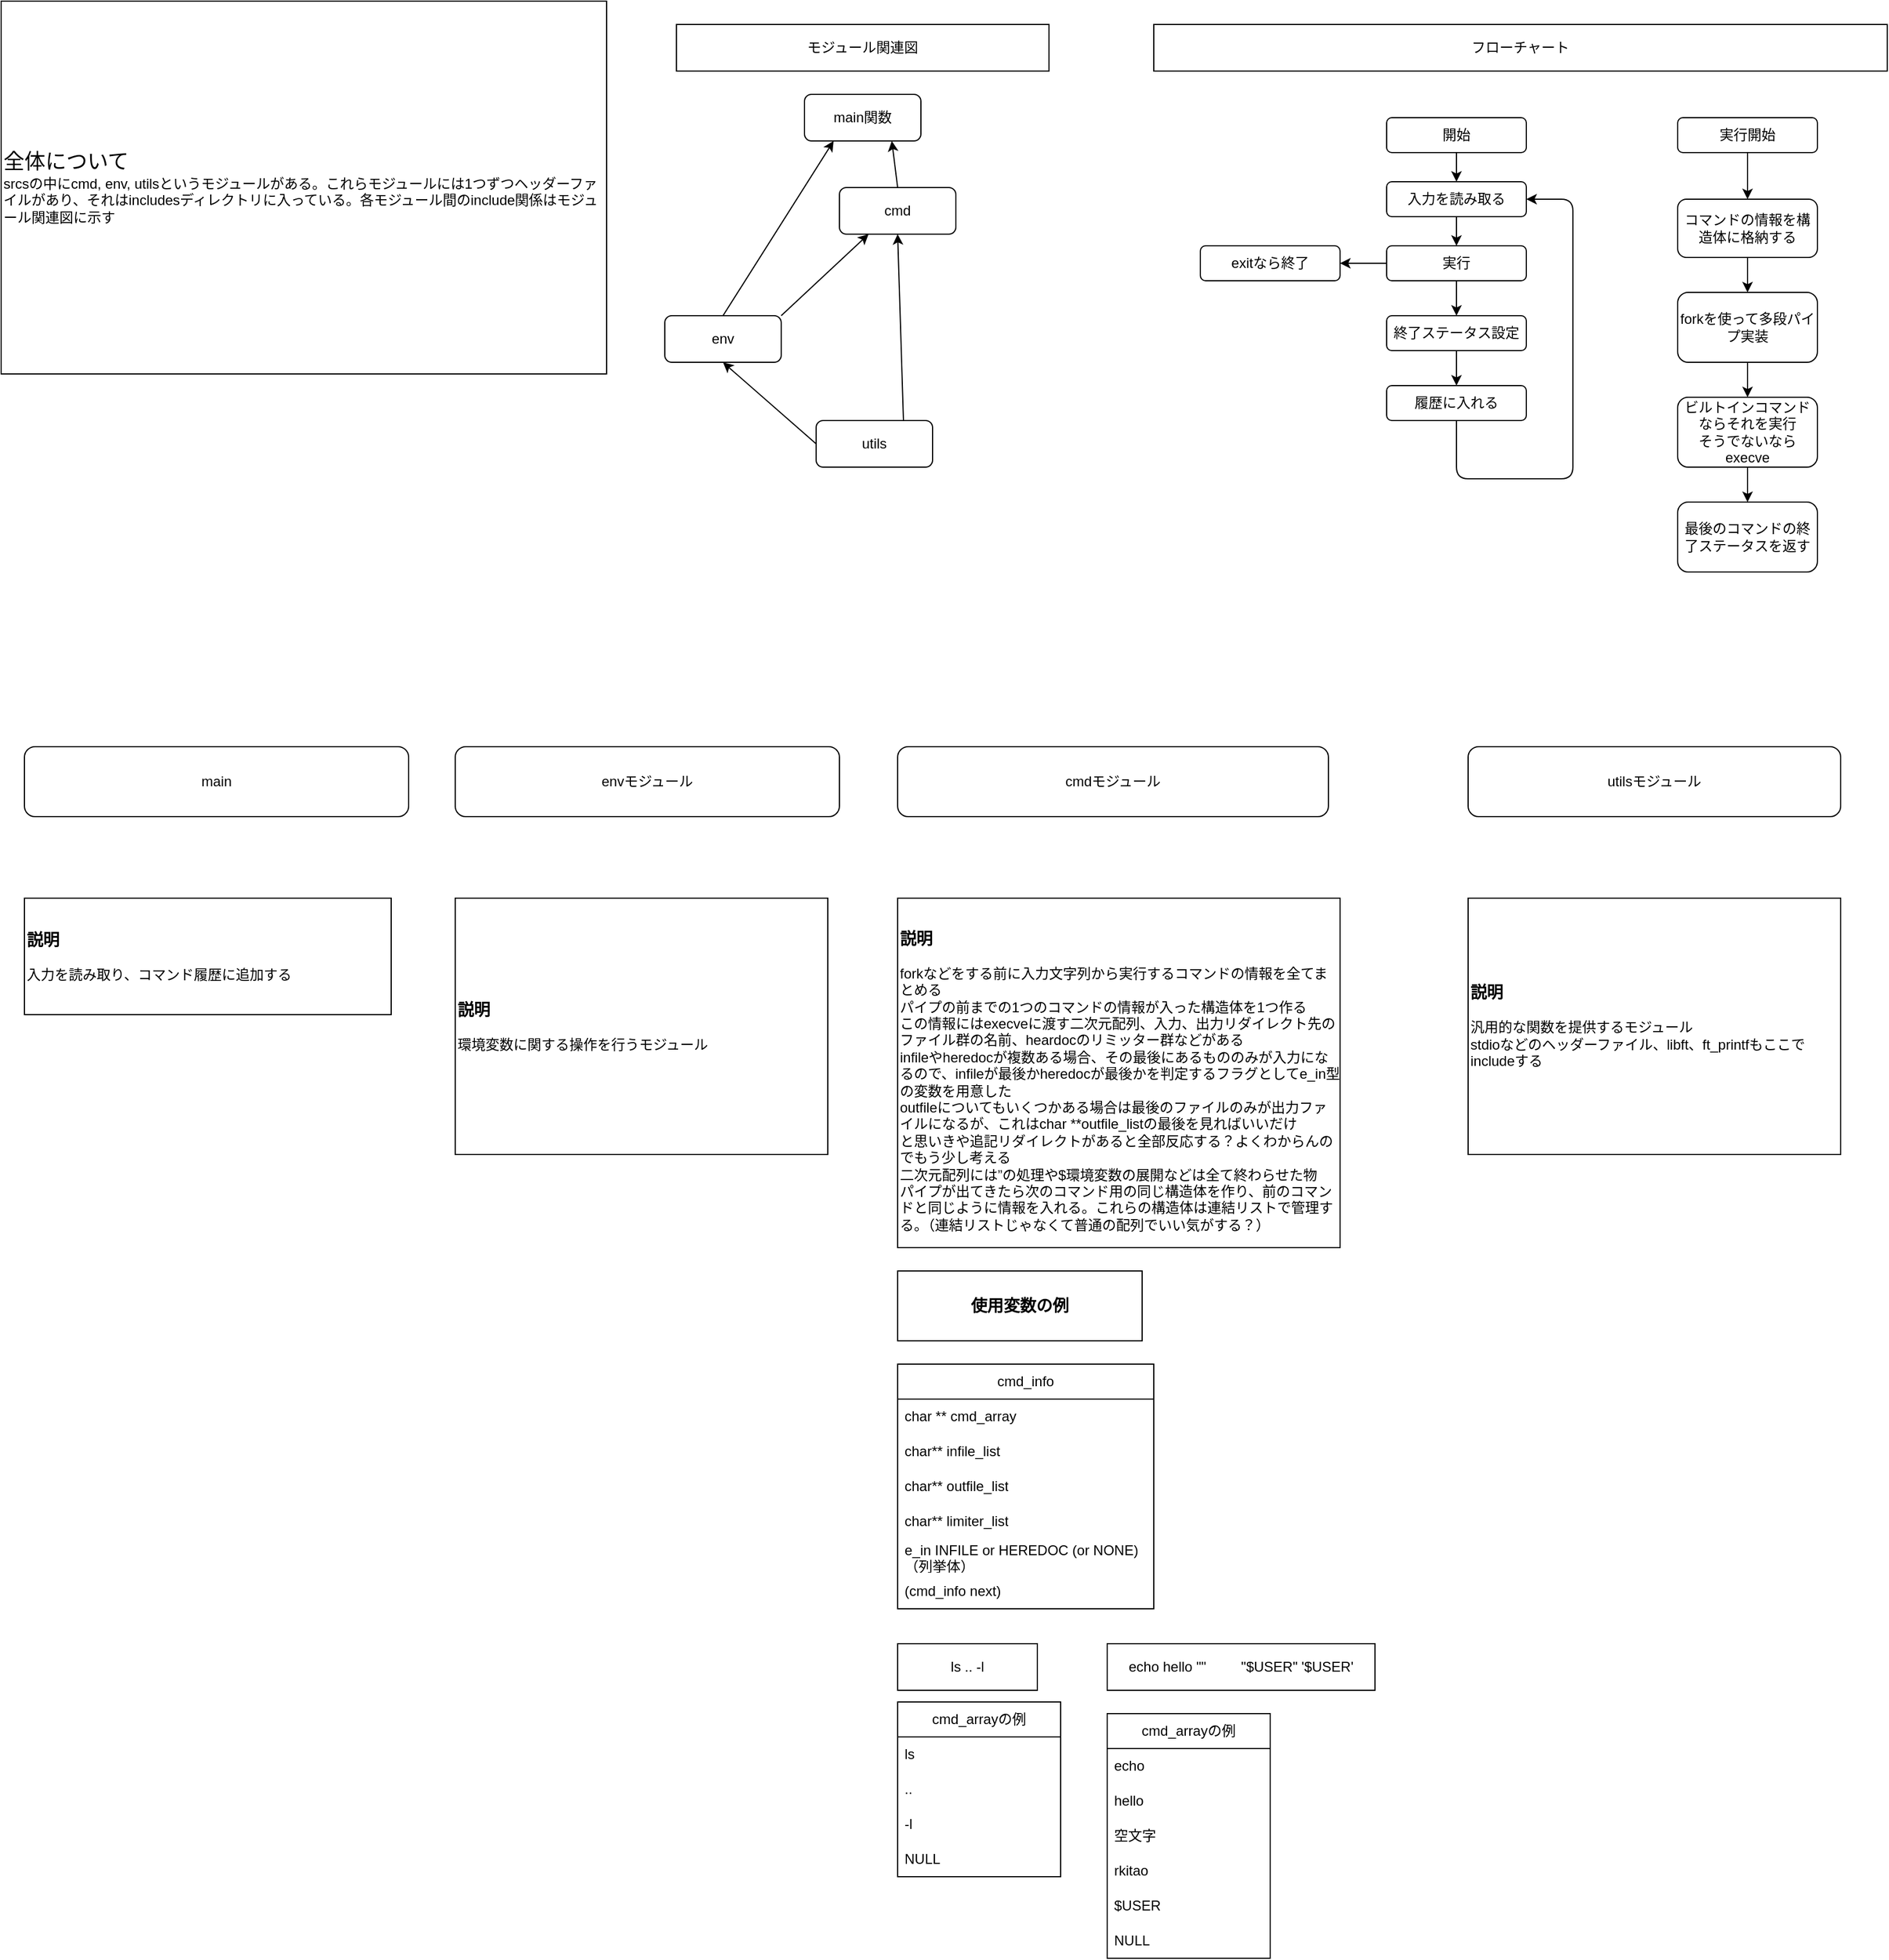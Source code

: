 <mxfile>
    <diagram id="GvdNMi-sKTnuqSEQmimu" name="ページ1">
        <mxGraphModel dx="1355" dy="1447" grid="1" gridSize="10" guides="1" tooltips="1" connect="1" arrows="1" fold="1" page="0" pageScale="1" pageWidth="827" pageHeight="1169" math="0" shadow="0">
            <root>
                <mxCell id="0"/>
                <mxCell id="1" parent="0"/>
                <mxCell id="4" value="cmdモジュール" style="rounded=1;whiteSpace=wrap;html=1;" parent="1" vertex="1">
                    <mxGeometry x="720" y="230" width="370" height="60" as="geometry"/>
                </mxCell>
                <mxCell id="5" value="envモジュール" style="rounded=1;whiteSpace=wrap;html=1;" parent="1" vertex="1">
                    <mxGeometry x="340" y="230" width="330" height="60" as="geometry"/>
                </mxCell>
                <mxCell id="6" value="utilsモジュール" style="rounded=1;whiteSpace=wrap;html=1;" parent="1" vertex="1">
                    <mxGeometry x="1210" y="230" width="320" height="60" as="geometry"/>
                </mxCell>
                <mxCell id="7" value="&lt;h3&gt;説明&lt;/h3&gt;forkなどをする前に入力文字列から実行するコマンドの情報を全てまとめる&lt;br&gt;パイプの前までの1つのコマンドの情報が入った構造体を1つ作る&lt;br&gt;この情報にはexecveに渡す二次元配列、入力、出力リダイレクト先のファイル群の名前、heardocのリミッター群などがある&lt;br&gt;infileやheredocが複数ある場合、その最後にあるもののみが入力になるので、infileが最後かheredocが最後かを判定するフラグとしてe_in型の変数を用意した&lt;br&gt;outfileについてもいくつかある場合は最後のファイルのみが出力ファイルになるが、これはchar **outfile_listの最後を見ればいいだけ&lt;br&gt;と思いきや追記リダイレクトがあると全部反応する？よくわからんのでもう少し考える&lt;br&gt;二次元配列には”の処理や$環境変数の展開などは全て終わらせた物&lt;br&gt;パイプが出てきたら次のコマンド用の同じ構造体を作り、前のコマンドと同じように情報を入れる。これらの構造体は連結リストで管理する。（連結リストじゃなくて普通の配列でいい気がする？）" style="rounded=0;whiteSpace=wrap;html=1;align=left;" parent="1" vertex="1">
                    <mxGeometry x="720" y="360" width="380" height="300" as="geometry"/>
                </mxCell>
                <mxCell id="8" value="cmd_info" style="swimlane;fontStyle=0;childLayout=stackLayout;horizontal=1;startSize=30;horizontalStack=0;resizeParent=1;resizeParentMax=0;resizeLast=0;collapsible=1;marginBottom=0;whiteSpace=wrap;html=1;" parent="1" vertex="1">
                    <mxGeometry x="720" y="760" width="220" height="210" as="geometry">
                        <mxRectangle x="350" y="720" width="90" height="30" as="alternateBounds"/>
                    </mxGeometry>
                </mxCell>
                <mxCell id="9" value="char ** cmd_array" style="text;strokeColor=none;fillColor=none;align=left;verticalAlign=middle;spacingLeft=4;spacingRight=4;overflow=hidden;points=[[0,0.5],[1,0.5]];portConstraint=eastwest;rotatable=0;whiteSpace=wrap;html=1;" parent="8" vertex="1">
                    <mxGeometry y="30" width="220" height="30" as="geometry"/>
                </mxCell>
                <mxCell id="10" value="char** infile_list" style="text;strokeColor=none;fillColor=none;align=left;verticalAlign=middle;spacingLeft=4;spacingRight=4;overflow=hidden;points=[[0,0.5],[1,0.5]];portConstraint=eastwest;rotatable=0;whiteSpace=wrap;html=1;" parent="8" vertex="1">
                    <mxGeometry y="60" width="220" height="30" as="geometry"/>
                </mxCell>
                <mxCell id="21" value="char** outfile_list" style="text;strokeColor=none;fillColor=none;align=left;verticalAlign=middle;spacingLeft=4;spacingRight=4;overflow=hidden;points=[[0,0.5],[1,0.5]];portConstraint=eastwest;rotatable=0;whiteSpace=wrap;html=1;" parent="8" vertex="1">
                    <mxGeometry y="90" width="220" height="30" as="geometry"/>
                </mxCell>
                <mxCell id="118" value="char** limiter_list" style="text;strokeColor=none;fillColor=none;align=left;verticalAlign=middle;spacingLeft=4;spacingRight=4;overflow=hidden;points=[[0,0.5],[1,0.5]];portConstraint=eastwest;rotatable=0;whiteSpace=wrap;html=1;" parent="8" vertex="1">
                    <mxGeometry y="120" width="220" height="30" as="geometry"/>
                </mxCell>
                <mxCell id="119" value="e_in INFILE or HEREDOC (or NONE)（列挙体）&amp;nbsp;" style="text;strokeColor=none;fillColor=none;align=left;verticalAlign=middle;spacingLeft=4;spacingRight=4;overflow=hidden;points=[[0,0.5],[1,0.5]];portConstraint=eastwest;rotatable=0;whiteSpace=wrap;html=1;" vertex="1" parent="8">
                    <mxGeometry y="150" width="220" height="30" as="geometry"/>
                </mxCell>
                <mxCell id="22" value="(cmd_info next)" style="text;strokeColor=none;fillColor=none;align=left;verticalAlign=middle;spacingLeft=4;spacingRight=4;overflow=hidden;points=[[0,0.5],[1,0.5]];portConstraint=eastwest;rotatable=0;whiteSpace=wrap;html=1;" parent="8" vertex="1">
                    <mxGeometry y="180" width="220" height="30" as="geometry"/>
                </mxCell>
                <mxCell id="23" value="cmd_arrayの例" style="swimlane;fontStyle=0;childLayout=stackLayout;horizontal=1;startSize=30;horizontalStack=0;resizeParent=1;resizeParentMax=0;resizeLast=0;collapsible=1;marginBottom=0;whiteSpace=wrap;html=1;" parent="1" vertex="1">
                    <mxGeometry x="720" y="1050" width="140" height="150" as="geometry"/>
                </mxCell>
                <mxCell id="25" value="ls" style="text;strokeColor=none;fillColor=none;align=left;verticalAlign=middle;spacingLeft=4;spacingRight=4;overflow=hidden;points=[[0,0.5],[1,0.5]];portConstraint=eastwest;rotatable=0;whiteSpace=wrap;html=1;" parent="23" vertex="1">
                    <mxGeometry y="30" width="140" height="30" as="geometry"/>
                </mxCell>
                <mxCell id="26" value=".." style="text;strokeColor=none;fillColor=none;align=left;verticalAlign=middle;spacingLeft=4;spacingRight=4;overflow=hidden;points=[[0,0.5],[1,0.5]];portConstraint=eastwest;rotatable=0;whiteSpace=wrap;html=1;" parent="23" vertex="1">
                    <mxGeometry y="60" width="140" height="30" as="geometry"/>
                </mxCell>
                <mxCell id="27" value="-l" style="text;strokeColor=none;fillColor=none;align=left;verticalAlign=middle;spacingLeft=4;spacingRight=4;overflow=hidden;points=[[0,0.5],[1,0.5]];portConstraint=eastwest;rotatable=0;whiteSpace=wrap;html=1;" parent="23" vertex="1">
                    <mxGeometry y="90" width="140" height="30" as="geometry"/>
                </mxCell>
                <mxCell id="28" value="NULL" style="text;strokeColor=none;fillColor=none;align=left;verticalAlign=middle;spacingLeft=4;spacingRight=4;overflow=hidden;points=[[0,0.5],[1,0.5]];portConstraint=eastwest;rotatable=0;whiteSpace=wrap;html=1;" parent="23" vertex="1">
                    <mxGeometry y="120" width="140" height="30" as="geometry"/>
                </mxCell>
                <mxCell id="29" value="cmd_arrayの例" style="swimlane;fontStyle=0;childLayout=stackLayout;horizontal=1;startSize=30;horizontalStack=0;resizeParent=1;resizeParentMax=0;resizeLast=0;collapsible=1;marginBottom=0;whiteSpace=wrap;html=1;" parent="1" vertex="1">
                    <mxGeometry x="900" y="1060" width="140" height="210" as="geometry"/>
                </mxCell>
                <mxCell id="30" value="echo" style="text;strokeColor=none;fillColor=none;align=left;verticalAlign=middle;spacingLeft=4;spacingRight=4;overflow=hidden;points=[[0,0.5],[1,0.5]];portConstraint=eastwest;rotatable=0;whiteSpace=wrap;html=1;" parent="29" vertex="1">
                    <mxGeometry y="30" width="140" height="30" as="geometry"/>
                </mxCell>
                <mxCell id="31" value="hello" style="text;strokeColor=none;fillColor=none;align=left;verticalAlign=middle;spacingLeft=4;spacingRight=4;overflow=hidden;points=[[0,0.5],[1,0.5]];portConstraint=eastwest;rotatable=0;whiteSpace=wrap;html=1;" parent="29" vertex="1">
                    <mxGeometry y="60" width="140" height="30" as="geometry"/>
                </mxCell>
                <mxCell id="32" value="空文字" style="text;strokeColor=none;fillColor=none;align=left;verticalAlign=middle;spacingLeft=4;spacingRight=4;overflow=hidden;points=[[0,0.5],[1,0.5]];portConstraint=eastwest;rotatable=0;whiteSpace=wrap;html=1;" parent="29" vertex="1">
                    <mxGeometry y="90" width="140" height="30" as="geometry"/>
                </mxCell>
                <mxCell id="36" value="rkitao" style="text;strokeColor=none;fillColor=none;align=left;verticalAlign=middle;spacingLeft=4;spacingRight=4;overflow=hidden;points=[[0,0.5],[1,0.5]];portConstraint=eastwest;rotatable=0;whiteSpace=wrap;html=1;" parent="29" vertex="1">
                    <mxGeometry y="120" width="140" height="30" as="geometry"/>
                </mxCell>
                <mxCell id="37" value="$USER" style="text;strokeColor=none;fillColor=none;align=left;verticalAlign=middle;spacingLeft=4;spacingRight=4;overflow=hidden;points=[[0,0.5],[1,0.5]];portConstraint=eastwest;rotatable=0;whiteSpace=wrap;html=1;" parent="29" vertex="1">
                    <mxGeometry y="150" width="140" height="30" as="geometry"/>
                </mxCell>
                <mxCell id="33" value="NULL" style="text;strokeColor=none;fillColor=none;align=left;verticalAlign=middle;spacingLeft=4;spacingRight=4;overflow=hidden;points=[[0,0.5],[1,0.5]];portConstraint=eastwest;rotatable=0;whiteSpace=wrap;html=1;" parent="29" vertex="1">
                    <mxGeometry y="180" width="140" height="30" as="geometry"/>
                </mxCell>
                <mxCell id="34" value="ls .. -l&lt;span style=&quot;color: rgba(0, 0, 0, 0); font-family: monospace; font-size: 0px; text-align: start;&quot;&gt;%3CmxGraphModel%3E%3Croot%3E%3CmxCell%20id%3D%220%22%2F%3E%3CmxCell%20id%3D%221%22%20parent%3D%220%22%2F%3E%3CmxCell%20id%3D%222%22%20value%3D%22cmd_array%E3%81%AE%E4%BE%8B%22%20style%3D%22swimlane%3BfontStyle%3D0%3BchildLayout%3DstackLayout%3Bhorizontal%3D1%3BstartSize%3D30%3BhorizontalStack%3D0%3BresizeParent%3D1%3BresizeParentMax%3D0%3BresizeLast%3D0%3Bcollapsible%3D1%3BmarginBottom%3D0%3BwhiteSpace%3Dwrap%3Bhtml%3D1%3B%22%20vertex%3D%221%22%20parent%3D%221%22%3E%3CmxGeometry%20x%3D%22530%22%20y%3D%22720%22%20width%3D%22140%22%20height%3D%22150%22%20as%3D%22geometry%22%2F%3E%3C%2FmxCell%3E%3CmxCell%20id%3D%223%22%20value%3D%22ls%22%20style%3D%22text%3BstrokeColor%3Dnone%3BfillColor%3Dnone%3Balign%3Dleft%3BverticalAlign%3Dmiddle%3BspacingLeft%3D4%3BspacingRight%3D4%3Boverflow%3Dhidden%3Bpoints%3D%5B%5B0%2C0.5%5D%2C%5B1%2C0.5%5D%5D%3BportConstraint%3Deastwest%3Brotatable%3D0%3BwhiteSpace%3Dwrap%3Bhtml%3D1%3B%22%20vertex%3D%221%22%20parent%3D%222%22%3E%3CmxGeometry%20y%3D%2230%22%20width%3D%22140%22%20height%3D%2230%22%20as%3D%22geometry%22%2F%3E%3C%2FmxCell%3E%3CmxCell%20id%3D%224%22%20value%3D%22..%22%20style%3D%22text%3BstrokeColor%3Dnone%3BfillColor%3Dnone%3Balign%3Dleft%3BverticalAlign%3Dmiddle%3BspacingLeft%3D4%3BspacingRight%3D4%3Boverflow%3Dhidden%3Bpoints%3D%5B%5B0%2C0.5%5D%2C%5B1%2C0.5%5D%5D%3BportConstraint%3Deastwest%3Brotatable%3D0%3BwhiteSpace%3Dwrap%3Bhtml%3D1%3B%22%20vertex%3D%221%22%20parent%3D%222%22%3E%3CmxGeometry%20y%3D%2260%22%20width%3D%22140%22%20height%3D%2230%22%20as%3D%22geometry%22%2F%3E%3C%2FmxCell%3E%3CmxCell%20id%3D%225%22%20value%3D%22-l%22%20style%3D%22text%3BstrokeColor%3Dnone%3BfillColor%3Dnone%3Balign%3Dleft%3BverticalAlign%3Dmiddle%3BspacingLeft%3D4%3BspacingRight%3D4%3Boverflow%3Dhidden%3Bpoints%3D%5B%5B0%2C0.5%5D%2C%5B1%2C0.5%5D%5D%3BportConstraint%3Deastwest%3Brotatable%3D0%3BwhiteSpace%3Dwrap%3Bhtml%3D1%3B%22%20vertex%3D%221%22%20parent%3D%222%22%3E%3CmxGeometry%20y%3D%2290%22%20width%3D%22140%22%20height%3D%2230%22%20as%3D%22geometry%22%2F%3E%3C%2FmxCell%3E%3CmxCell%20id%3D%226%22%20value%3D%22NULL%22%20style%3D%22text%3BstrokeColor%3Dnone%3BfillColor%3Dnone%3Balign%3Dleft%3BverticalAlign%3Dmiddle%3BspacingLeft%3D4%3BspacingRight%3D4%3Boverflow%3Dhidden%3Bpoints%3D%5B%5B0%2C0.5%5D%2C%5B1%2C0.5%5D%5D%3BportConstraint%3Deastwest%3Brotatable%3D0%3BwhiteSpace%3Dwrap%3Bhtml%3D1%3B%22%20vertex%3D%221%22%20parent%3D%222%22%3E%3CmxGeometry%20y%3D%22120%22%20width%3D%22140%22%20height%3D%2230%22%20as%3D%22geometry%22%2F%3E%3C%2FmxCell%3E%3C%2Froot%3E%3C%2FmxGraphModel%3E&lt;/span&gt;" style="rounded=0;whiteSpace=wrap;html=1;" parent="1" vertex="1">
                    <mxGeometry x="720" y="1000" width="120" height="40" as="geometry"/>
                </mxCell>
                <mxCell id="35" value="echo hello &quot;&quot;&amp;nbsp; &amp;nbsp; &amp;nbsp; &amp;nbsp; &amp;nbsp;&quot;$USER&quot; '$USER'" style="rounded=0;whiteSpace=wrap;html=1;" parent="1" vertex="1">
                    <mxGeometry x="900" y="1000" width="230" height="40" as="geometry"/>
                </mxCell>
                <mxCell id="54" value="&lt;h3&gt;使用変数の例&lt;/h3&gt;" style="rounded=0;whiteSpace=wrap;html=1;" parent="1" vertex="1">
                    <mxGeometry x="720" y="680" width="210" height="60" as="geometry"/>
                </mxCell>
                <mxCell id="64" value="&lt;h3&gt;説明&lt;/h3&gt;&lt;div&gt;環境変数に関する操作を行うモジュール&lt;/div&gt;&lt;span style=&quot;color: rgba(0, 0, 0, 0); font-family: monospace; font-size: 0px;&quot;&gt;%3CmxGraphModel%3E%3Croot%3E%3CmxCell%20id%3D%220%22%2F%3E%3CmxCell%20id%3D%221%22%20parent%3D%220%22%2F%3E%3CmxCell%20id%3D%222%22%20value%3D%22%26lt%3Bh3%26gt%3B%E8%AA%AC%E6%98%8E%26lt%3B%2Fh3%26gt%3Bfork%E3%81%AA%E3%81%A9%E3%82%92%E3%81%99%E3%82%8B%E5%89%8D%E3%81%AB%E5%85%A5%E5%8A%9B%E6%96%87%E5%AD%97%E5%88%97%E3%81%8B%E3%82%89%E5%AE%9F%E8%A1%8C%E3%81%99%E3%82%8B%E3%82%B3%E3%83%9E%E3%83%B3%E3%83%89%E3%81%AE%E6%83%85%E5%A0%B1%E3%82%92%E5%85%A8%E3%81%A6%E3%81%BE%E3%81%A8%E3%82%81%E3%82%8B%26lt%3Bbr%26gt%3B%E3%83%91%E3%82%A4%E3%83%97%E3%81%AE%E5%89%8D%E3%81%BE%E3%81%A7%E3%81%AE1%E3%81%A4%E3%81%AE%E3%82%B3%E3%83%9E%E3%83%B3%E3%83%89%E3%81%AE%E6%83%85%E5%A0%B1%E3%81%8C%E5%85%A5%E3%81%A3%E3%81%9F%E6%A7%8B%E9%80%A0%E4%BD%93%E3%82%921%E3%81%A4%E4%BD%9C%E3%82%8B%26lt%3Bbr%26gt%3B%E3%81%93%E3%81%AE%E6%83%85%E5%A0%B1%E3%81%AB%E3%81%AFexecve%E3%81%AB%E6%B8%A1%E3%81%99%E4%BA%8C%E6%AC%A1%E5%85%83%E9%85%8D%E5%88%97%E3%80%81%E5%85%A5%E5%8A%9B%E3%80%81%E5%87%BA%E5%8A%9B%E3%83%AA%E3%83%80%E3%82%A4%E3%83%AC%E3%82%AF%E3%83%88%E5%85%88%E3%81%AEfd%E3%81%AA%E3%81%A9%E3%81%8C%E3%81%82%E3%82%8B%26lt%3Bbr%26gt%3B%E4%BA%8C%E6%AC%A1%E5%85%83%E9%85%8D%E5%88%97%E3%81%AB%E3%81%AF%E2%80%9D%E3%81%AE%E5%87%A6%E7%90%86%E3%82%84%24%E7%92%B0%E5%A2%83%E5%A4%89%E6%95%B0%E3%81%AE%E5%B1%95%E9%96%8B%E3%81%AA%E3%81%A9%E3%81%AF%E5%85%A8%E3%81%A6%E7%B5%82%E3%82%8F%E3%82%89%E3%81%9B%E3%81%9F%E7%89%A9%26lt%3Bbr%26gt%3B%E3%83%91%E3%82%A4%E3%83%97%E3%81%8C%E5%87%BA%E3%81%A6%E3%81%8D%E3%81%9F%E3%82%89%E6%AC%A1%E3%81%AE%E3%82%B3%E3%83%9E%E3%83%B3%E3%83%89%E7%94%A8%E3%81%AE%E5%90%8C%E3%81%98%E6%A7%8B%E9%80%A0%E4%BD%93%E3%82%92%E4%BD%9C%E3%82%8A%E3%80%81%E5%89%8D%E3%81%AE%E3%82%B3%E3%83%9E%E3%83%B3%E3%83%89%E3%81%A8%E5%90%8C%E3%81%98%E3%82%88%E3%81%86%E3%81%AB%E6%83%85%E5%A0%B1%E3%82%92%E5%85%A5%E3%82%8C%E3%82%8B%E3%80%82%E3%81%93%E3%82%8C%E3%82%89%E3%81%AE%E6%A7%8B%E9%80%A0%E4%BD%93%E3%81%AF%E9%80%A3%E7%B5%90%E3%83%AA%E3%82%B9%E3%83%88%E3%81%A7%E7%AE%A1%E7%90%86%E3%81%99%E3%82%8B%E3%80%82%22%20style%3D%22rounded%3D0%3BwhiteSpace%3Dwrap%3Bhtml%3D1%3Balign%3Dleft%3B%22%20vertex%3D%221%22%20parent%3D%221%22%3E%3CmxGeometry%20x%3D%22350%22%20y%3D%22540%22%20width%3D%22360%22%20height%3D%22220%22%20as%3D%22geometry%22%2F%3E%3C%2FmxCell%3E%3C%2Froot%3E%3C%2FmxGraphModel%3E&lt;/span&gt;" style="rounded=0;whiteSpace=wrap;html=1;align=left;" parent="1" vertex="1">
                    <mxGeometry x="340" y="360" width="320" height="220" as="geometry"/>
                </mxCell>
                <mxCell id="65" value="&lt;h3&gt;説明&lt;/h3&gt;&lt;div&gt;汎用的な関数を提供するモジュール&lt;/div&gt;&lt;div&gt;stdioなどのヘッダーファイル、libft、ft_printfもここでincludeする&lt;/div&gt;&lt;span style=&quot;color: rgba(0, 0, 0, 0); font-family: monospace; font-size: 0px;&quot;&gt;%3CmxGraphModel%3E%3Croot%3E%3CmxCell%20id%3D%220%22%2F%3E%3CmxCell%20id%3D%221%22%20parent%3D%220%22%2F%3E%3CmxCell%20id%3D%222%22%20value%3D%22%26lt%3Bh3%26gt%3B%E8%AA%AC%E6%98%8E%26lt%3B%2Fh3%26gt%3Bfork%E3%81%AA%E3%81%A9%E3%82%92%E3%81%99%E3%82%8B%E5%89%8D%E3%81%AB%E5%85%A5%E5%8A%9B%E6%96%87%E5%AD%97%E5%88%97%E3%81%8B%E3%82%89%E5%AE%9F%E8%A1%8C%E3%81%99%E3%82%8B%E3%82%B3%E3%83%9E%E3%83%B3%E3%83%89%E3%81%AE%E6%83%85%E5%A0%B1%E3%82%92%E5%85%A8%E3%81%A6%E3%81%BE%E3%81%A8%E3%82%81%E3%82%8B%26lt%3Bbr%26gt%3B%E3%83%91%E3%82%A4%E3%83%97%E3%81%AE%E5%89%8D%E3%81%BE%E3%81%A7%E3%81%AE1%E3%81%A4%E3%81%AE%E3%82%B3%E3%83%9E%E3%83%B3%E3%83%89%E3%81%AE%E6%83%85%E5%A0%B1%E3%81%8C%E5%85%A5%E3%81%A3%E3%81%9F%E6%A7%8B%E9%80%A0%E4%BD%93%E3%82%921%E3%81%A4%E4%BD%9C%E3%82%8B%26lt%3Bbr%26gt%3B%E3%81%93%E3%81%AE%E6%83%85%E5%A0%B1%E3%81%AB%E3%81%AFexecve%E3%81%AB%E6%B8%A1%E3%81%99%E4%BA%8C%E6%AC%A1%E5%85%83%E9%85%8D%E5%88%97%E3%80%81%E5%85%A5%E5%8A%9B%E3%80%81%E5%87%BA%E5%8A%9B%E3%83%AA%E3%83%80%E3%82%A4%E3%83%AC%E3%82%AF%E3%83%88%E5%85%88%E3%81%AEfd%E3%81%AA%E3%81%A9%E3%81%8C%E3%81%82%E3%82%8B%26lt%3Bbr%26gt%3B%E4%BA%8C%E6%AC%A1%E5%85%83%E9%85%8D%E5%88%97%E3%81%AB%E3%81%AF%E2%80%9D%E3%81%AE%E5%87%A6%E7%90%86%E3%82%84%24%E7%92%B0%E5%A2%83%E5%A4%89%E6%95%B0%E3%81%AE%E5%B1%95%E9%96%8B%E3%81%AA%E3%81%A9%E3%81%AF%E5%85%A8%E3%81%A6%E7%B5%82%E3%82%8F%E3%82%89%E3%81%9B%E3%81%9F%E7%89%A9%26lt%3Bbr%26gt%3B%E3%83%91%E3%82%A4%E3%83%97%E3%81%8C%E5%87%BA%E3%81%A6%E3%81%8D%E3%81%9F%E3%82%89%E6%AC%A1%E3%81%AE%E3%82%B3%E3%83%9E%E3%83%B3%E3%83%89%E7%94%A8%E3%81%AE%E5%90%8C%E3%81%98%E6%A7%8B%E9%80%A0%E4%BD%93%E3%82%92%E4%BD%9C%E3%82%8A%E3%80%81%E5%89%8D%E3%81%AE%E3%82%B3%E3%83%9E%E3%83%B3%E3%83%89%E3%81%A8%E5%90%8C%E3%81%98%E3%82%88%E3%81%86%E3%81%AB%E6%83%85%E5%A0%B1%E3%82%92%E5%85%A5%E3%82%8C%E3%82%8B%E3%80%82%E3%81%93%E3%82%8C%E3%82%89%E3%81%AE%E6%A7%8B%E9%80%A0%E4%BD%93%E3%81%AF%E9%80%A3%E7%B5%90%E3%83%AA%E3%82%B9%E3%83%88%E3%81%A7%E7%AE%A1%E7%90%86%E3%81%99%E3%82%8B%E3%80%82%22%20style%3D%22rounded%3D0%3BwhiteSpace%3Dwrap%3Bhtml%3D1%3Balign%3Dleft%3B%22%20vertex%3D%221%22%20parent%3D%221%22%3E%3CmxGeometry%20x%3D%22350%22%20y%3D%22540%22%20width%3D%22360%22%20height%3D%22220%22%20as%3D%22geometry%22%2F%3E%3C%2FmxCell%3E%3C%2Froot%3E%3C%2FmxGraphModel%3E&lt;/span&gt;" style="rounded=0;whiteSpace=wrap;html=1;align=left;" parent="1" vertex="1">
                    <mxGeometry x="1210" y="360" width="320" height="220" as="geometry"/>
                </mxCell>
                <mxCell id="68" value="main" style="rounded=1;whiteSpace=wrap;html=1;" parent="1" vertex="1">
                    <mxGeometry x="-30" y="230" width="330" height="60" as="geometry"/>
                </mxCell>
                <mxCell id="71" value="&lt;h3&gt;説明&lt;/h3&gt;&lt;div&gt;入力を読み取り、コマンド履歴に追加する&lt;/div&gt;&lt;span style=&quot;color: rgba(0, 0, 0, 0); font-family: monospace; font-size: 0px;&quot;&gt;%3CmxGraphModel%3E%3Croot%3E%3CmxCell%20id%3D%220%22%2F%3E%3CmxCell%20id%3D%221%22%20parent%3D%220%22%2F%3E%3CmxCell%20id%3D%222%22%20value%3D%22%26lt%3Bh3%26gt%3B%E8%AA%AC%E6%98%8E%26lt%3B%2Fh3%26gt%3Bfork%E3%81%AA%E3%81%A9%E3%82%92%E3%81%99%E3%82%8B%E5%89%8D%E3%81%AB%E5%85%A5%E5%8A%9B%E6%96%87%E5%AD%97%E5%88%97%E3%81%8B%E3%82%89%E5%AE%9F%E8%A1%8C%E3%81%99%E3%82%8B%E3%82%B3%E3%83%9E%E3%83%B3%E3%83%89%E3%81%AE%E6%83%85%E5%A0%B1%E3%82%92%E5%85%A8%E3%81%A6%E3%81%BE%E3%81%A8%E3%82%81%E3%82%8B%26lt%3Bbr%26gt%3B%E3%83%91%E3%82%A4%E3%83%97%E3%81%AE%E5%89%8D%E3%81%BE%E3%81%A7%E3%81%AE1%E3%81%A4%E3%81%AE%E3%82%B3%E3%83%9E%E3%83%B3%E3%83%89%E3%81%AE%E6%83%85%E5%A0%B1%E3%81%8C%E5%85%A5%E3%81%A3%E3%81%9F%E6%A7%8B%E9%80%A0%E4%BD%93%E3%82%921%E3%81%A4%E4%BD%9C%E3%82%8B%26lt%3Bbr%26gt%3B%E3%81%93%E3%81%AE%E6%83%85%E5%A0%B1%E3%81%AB%E3%81%AFexecve%E3%81%AB%E6%B8%A1%E3%81%99%E4%BA%8C%E6%AC%A1%E5%85%83%E9%85%8D%E5%88%97%E3%80%81%E5%85%A5%E5%8A%9B%E3%80%81%E5%87%BA%E5%8A%9B%E3%83%AA%E3%83%80%E3%82%A4%E3%83%AC%E3%82%AF%E3%83%88%E5%85%88%E3%81%AEfd%E3%81%AA%E3%81%A9%E3%81%8C%E3%81%82%E3%82%8B%26lt%3Bbr%26gt%3B%E4%BA%8C%E6%AC%A1%E5%85%83%E9%85%8D%E5%88%97%E3%81%AB%E3%81%AF%E2%80%9D%E3%81%AE%E5%87%A6%E7%90%86%E3%82%84%24%E7%92%B0%E5%A2%83%E5%A4%89%E6%95%B0%E3%81%AE%E5%B1%95%E9%96%8B%E3%81%AA%E3%81%A9%E3%81%AF%E5%85%A8%E3%81%A6%E7%B5%82%E3%82%8F%E3%82%89%E3%81%9B%E3%81%9F%E7%89%A9%26lt%3Bbr%26gt%3B%E3%83%91%E3%82%A4%E3%83%97%E3%81%8C%E5%87%BA%E3%81%A6%E3%81%8D%E3%81%9F%E3%82%89%E6%AC%A1%E3%81%AE%E3%82%B3%E3%83%9E%E3%83%B3%E3%83%89%E7%94%A8%E3%81%AE%E5%90%8C%E3%81%98%E6%A7%8B%E9%80%A0%E4%BD%93%E3%82%92%E4%BD%9C%E3%82%8A%E3%80%81%E5%89%8D%E3%81%AE%E3%82%B3%E3%83%9E%E3%83%B3%E3%83%89%E3%81%A8%E5%90%8C%E3%81%98%E3%82%88%E3%81%86%E3%81%AB%E6%83%85%E5%A0%B1%E3%82%92%E5%85%A5%E3%82%8C%E3%82%8B%E3%80%82%E3%81%93%E3%82%8C%E3%82%89%E3%81%AE%E6%A7%8B%E9%80%A0%E4%BD%93%E3%81%AF%E9%80%A3%E7%B5%90%E3%83%AA%E3%82%B9%E3%83%88%E3%81%A7%E7%AE%A1%E7%90%86%E3%81%99%E3%82%8B%E3%80%82%22%20style%3D%22rounded%3D0%3BwhiteSpace%3Dwrap%3Bhtml%3D1%3Balign%3Dleft%3B%22%20vertex%3D%221%22%20parent%3D%221%22%3E%3CmxGeometry%20x%3D%22350%22%20y%3D%22540%22%20width%3D%22360%22%20height%3D%22220%22%20as%3D%22geometry%22%2F%3E%3C%2FmxCell%3E%3C%2Froot%3E%3C%2FmxGraphModel%3E&lt;/span&gt;" style="rounded=0;whiteSpace=wrap;html=1;align=left;" parent="1" vertex="1">
                    <mxGeometry x="-30" y="360" width="315" height="100" as="geometry"/>
                </mxCell>
                <mxCell id="74" value="モジュール関連図" style="rounded=0;whiteSpace=wrap;html=1;" parent="1" vertex="1">
                    <mxGeometry x="530" y="-390" width="320" height="40" as="geometry"/>
                </mxCell>
                <mxCell id="75" value="main関数" style="rounded=1;whiteSpace=wrap;html=1;" parent="1" vertex="1">
                    <mxGeometry x="640" y="-330" width="100" height="40" as="geometry"/>
                </mxCell>
                <mxCell id="79" style="edgeStyle=none;html=1;exitX=0.5;exitY=0;exitDx=0;exitDy=0;entryX=0.25;entryY=1;entryDx=0;entryDy=0;" parent="1" source="76" target="75" edge="1">
                    <mxGeometry relative="1" as="geometry"/>
                </mxCell>
                <mxCell id="117" style="edgeStyle=none;html=1;exitX=1;exitY=0;exitDx=0;exitDy=0;entryX=0.25;entryY=1;entryDx=0;entryDy=0;" parent="1" source="76" target="77" edge="1">
                    <mxGeometry relative="1" as="geometry"/>
                </mxCell>
                <mxCell id="76" value="env" style="rounded=1;whiteSpace=wrap;html=1;" parent="1" vertex="1">
                    <mxGeometry x="520" y="-140" width="100" height="40" as="geometry"/>
                </mxCell>
                <mxCell id="80" style="edgeStyle=none;html=1;exitX=0.5;exitY=0;exitDx=0;exitDy=0;entryX=0.75;entryY=1;entryDx=0;entryDy=0;" parent="1" source="77" target="75" edge="1">
                    <mxGeometry relative="1" as="geometry"/>
                </mxCell>
                <mxCell id="77" value="cmd" style="rounded=1;whiteSpace=wrap;html=1;" parent="1" vertex="1">
                    <mxGeometry x="670" y="-250" width="100" height="40" as="geometry"/>
                </mxCell>
                <mxCell id="82" style="edgeStyle=none;html=1;exitX=0.75;exitY=0;exitDx=0;exitDy=0;entryX=0.5;entryY=1;entryDx=0;entryDy=0;" parent="1" source="78" target="77" edge="1">
                    <mxGeometry relative="1" as="geometry"/>
                </mxCell>
                <mxCell id="116" style="edgeStyle=none;html=1;exitX=0;exitY=0.5;exitDx=0;exitDy=0;entryX=0.5;entryY=1;entryDx=0;entryDy=0;" parent="1" source="78" target="76" edge="1">
                    <mxGeometry relative="1" as="geometry"/>
                </mxCell>
                <mxCell id="78" value="utils" style="rounded=1;whiteSpace=wrap;html=1;" parent="1" vertex="1">
                    <mxGeometry x="650" y="-50" width="100" height="40" as="geometry"/>
                </mxCell>
                <mxCell id="83" value="フローチャート" style="rounded=0;whiteSpace=wrap;html=1;" parent="1" vertex="1">
                    <mxGeometry x="940" y="-390" width="630" height="40" as="geometry"/>
                </mxCell>
                <mxCell id="92" style="edgeStyle=none;html=1;exitX=0.5;exitY=1;exitDx=0;exitDy=0;entryX=0.5;entryY=0;entryDx=0;entryDy=0;" parent="1" source="85" target="87" edge="1">
                    <mxGeometry relative="1" as="geometry"/>
                </mxCell>
                <mxCell id="85" value="入力を読み取る" style="rounded=1;whiteSpace=wrap;html=1;" parent="1" vertex="1">
                    <mxGeometry x="1140" y="-255" width="120" height="30" as="geometry"/>
                </mxCell>
                <mxCell id="99" style="edgeStyle=none;html=1;entryX=1;entryY=0.5;entryDx=0;entryDy=0;exitX=0.5;exitY=1;exitDx=0;exitDy=0;" parent="1" source="106" target="85" edge="1">
                    <mxGeometry relative="1" as="geometry">
                        <mxPoint x="1200" y="-30" as="sourcePoint"/>
                        <Array as="points">
                            <mxPoint x="1200"/>
                            <mxPoint x="1300"/>
                            <mxPoint x="1300" y="-240"/>
                        </Array>
                    </mxGeometry>
                </mxCell>
                <mxCell id="107" style="edgeStyle=none;html=1;exitX=0.5;exitY=1;exitDx=0;exitDy=0;entryX=0.5;entryY=0;entryDx=0;entryDy=0;" parent="1" source="86" target="106" edge="1">
                    <mxGeometry relative="1" as="geometry"/>
                </mxCell>
                <mxCell id="86" value="終了ステータス設定" style="rounded=1;whiteSpace=wrap;html=1;" parent="1" vertex="1">
                    <mxGeometry x="1140" y="-140" width="120" height="30" as="geometry"/>
                </mxCell>
                <mxCell id="93" style="edgeStyle=none;html=1;exitX=0.5;exitY=1;exitDx=0;exitDy=0;entryX=0.5;entryY=0;entryDx=0;entryDy=0;" parent="1" source="87" target="86" edge="1">
                    <mxGeometry relative="1" as="geometry"/>
                </mxCell>
                <mxCell id="101" style="edgeStyle=none;html=1;exitX=0;exitY=0.5;exitDx=0;exitDy=0;entryX=1;entryY=0.5;entryDx=0;entryDy=0;" parent="1" source="87" target="100" edge="1">
                    <mxGeometry relative="1" as="geometry"/>
                </mxCell>
                <mxCell id="87" value="実行" style="rounded=1;whiteSpace=wrap;html=1;" parent="1" vertex="1">
                    <mxGeometry x="1140" y="-200" width="120" height="30" as="geometry"/>
                </mxCell>
                <mxCell id="97" style="edgeStyle=none;html=1;exitX=0.5;exitY=1;exitDx=0;exitDy=0;entryX=0.5;entryY=0;entryDx=0;entryDy=0;" parent="1" source="89" target="96" edge="1">
                    <mxGeometry relative="1" as="geometry"/>
                </mxCell>
                <mxCell id="89" value="実行開始" style="rounded=1;whiteSpace=wrap;html=1;" parent="1" vertex="1">
                    <mxGeometry x="1390" y="-310" width="120" height="30" as="geometry"/>
                </mxCell>
                <mxCell id="91" style="edgeStyle=none;html=1;exitX=0.5;exitY=1;exitDx=0;exitDy=0;entryX=0.5;entryY=0;entryDx=0;entryDy=0;" parent="1" source="90" target="85" edge="1">
                    <mxGeometry relative="1" as="geometry"/>
                </mxCell>
                <mxCell id="90" value="開始" style="rounded=1;whiteSpace=wrap;html=1;" parent="1" vertex="1">
                    <mxGeometry x="1140" y="-310" width="120" height="30" as="geometry"/>
                </mxCell>
                <mxCell id="108" style="edgeStyle=none;html=1;exitX=0.5;exitY=1;exitDx=0;exitDy=0;entryX=0.5;entryY=0;entryDx=0;entryDy=0;" parent="1" source="96" target="103" edge="1">
                    <mxGeometry relative="1" as="geometry"/>
                </mxCell>
                <mxCell id="96" value="コマンドの情報を構造体に格納する" style="rounded=1;whiteSpace=wrap;html=1;" parent="1" vertex="1">
                    <mxGeometry x="1390" y="-240" width="120" height="50" as="geometry"/>
                </mxCell>
                <mxCell id="100" value="exitなら終了" style="rounded=1;whiteSpace=wrap;html=1;" parent="1" vertex="1">
                    <mxGeometry x="980" y="-200" width="120" height="30" as="geometry"/>
                </mxCell>
                <mxCell id="109" style="edgeStyle=none;html=1;exitX=0.5;exitY=1;exitDx=0;exitDy=0;" parent="1" source="103" target="104" edge="1">
                    <mxGeometry relative="1" as="geometry"/>
                </mxCell>
                <mxCell id="103" value="forkを使って多段パイプ実装" style="rounded=1;whiteSpace=wrap;html=1;" parent="1" vertex="1">
                    <mxGeometry x="1390" y="-160" width="120" height="60" as="geometry"/>
                </mxCell>
                <mxCell id="110" style="edgeStyle=none;html=1;exitX=0.5;exitY=1;exitDx=0;exitDy=0;entryX=0.5;entryY=0;entryDx=0;entryDy=0;" parent="1" source="104" target="105" edge="1">
                    <mxGeometry relative="1" as="geometry"/>
                </mxCell>
                <mxCell id="104" value="ビルトインコマンドならそれを実行&lt;br&gt;そうでないならexecve" style="rounded=1;whiteSpace=wrap;html=1;" parent="1" vertex="1">
                    <mxGeometry x="1390" y="-70" width="120" height="60" as="geometry"/>
                </mxCell>
                <mxCell id="105" value="最後のコマンドの終了ステータスを返す" style="rounded=1;whiteSpace=wrap;html=1;" parent="1" vertex="1">
                    <mxGeometry x="1390" y="20" width="120" height="60" as="geometry"/>
                </mxCell>
                <mxCell id="106" value="履歴に入れる" style="rounded=1;whiteSpace=wrap;html=1;" parent="1" vertex="1">
                    <mxGeometry x="1140" y="-80" width="120" height="30" as="geometry"/>
                </mxCell>
                <mxCell id="114" value="&lt;font style=&quot;font-size: 18px;&quot;&gt;全体について&lt;/font&gt;&lt;br style=&quot;&quot;&gt;&lt;span style=&quot;&quot;&gt;srcsの中にcmd, env, utilsというモジュールがある。これらモジュールには1つずつヘッダーファイルがあり、それはincludesディレクトリに入っている。各モジュール間のinclude関係はモジュール関連図に示す&lt;/span&gt;&lt;br style=&quot;&quot;&gt;" style="rounded=0;whiteSpace=wrap;html=1;align=left;" parent="1" vertex="1">
                    <mxGeometry x="-50" y="-410" width="520" height="320" as="geometry"/>
                </mxCell>
            </root>
        </mxGraphModel>
    </diagram>
</mxfile>